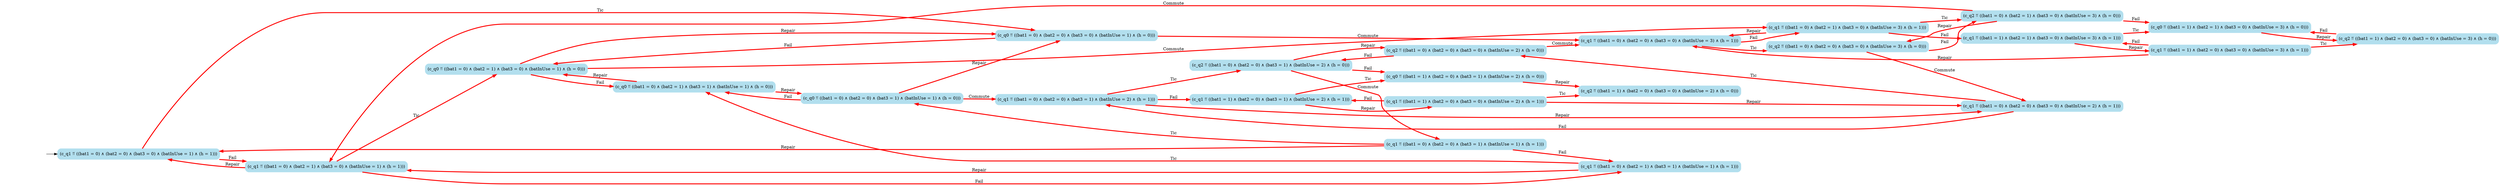 digraph G {

	rankdir = LR;

	start_c_q1_87[style=invisible];

	node[shape=box, style="rounded, filled", color=lightblue2];

	c_q0_83[label="(c_q0 ≝ ((bat1 = 0) ∧ (bat2 = 0) ∧ (bat3 = 1) ∧ (batInUse = 1) ∧ (h = 0)))"];
	c_q1_67[label="(c_q1 ≝ ((bat1 = 0) ∧ (bat2 = 0) ∧ (bat3 = 1) ∧ (batInUse = 2) ∧ (h = 1)))"];
	c_q2_89[label="(c_q2 ≝ ((bat1 = 0) ∧ (bat2 = 0) ∧ (bat3 = 1) ∧ (batInUse = 2) ∧ (h = 0)))"];
	c_q1_105[label="(c_q1 ≝ ((bat1 = 0) ∧ (bat2 = 0) ∧ (bat3 = 0) ∧ (batInUse = 3) ∧ (h = 1)))"];
	c_q1_103[label="(c_q1 ≝ ((bat1 = 1) ∧ (bat2 = 1) ∧ (bat3 = 0) ∧ (batInUse = 3) ∧ (h = 1)))"];
	c_q1_86[label="(c_q1 ≝ ((bat1 = 0) ∧ (bat2 = 0) ∧ (bat3 = 1) ∧ (batInUse = 1) ∧ (h = 1)))"];
	c_q1_71[label="(c_q1 ≝ ((bat1 = 0) ∧ (bat2 = 1) ∧ (bat3 = 0) ∧ (batInUse = 1) ∧ (h = 1)))"];
	c_q2_98[label="(c_q2 ≝ ((bat1 = 0) ∧ (bat2 = 0) ∧ (bat3 = 0) ∧ (batInUse = 3) ∧ (h = 0)))"];
	c_q0_51[label="(c_q0 ≝ ((bat1 = 0) ∧ (bat2 = 1) ∧ (bat3 = 0) ∧ (batInUse = 1) ∧ (h = 0)))"];
	c_q2_101[label="(c_q2 ≝ ((bat1 = 1) ∧ (bat2 = 0) ∧ (bat3 = 0) ∧ (batInUse = 3) ∧ (h = 0)))"];
	c_q1_104[label="(c_q1 ≝ ((bat1 = 1) ∧ (bat2 = 0) ∧ (bat3 = 0) ∧ (batInUse = 3) ∧ (h = 1)))"];
	c_q2_91[label="(c_q2 ≝ ((bat1 = 1) ∧ (bat2 = 0) ∧ (bat3 = 0) ∧ (batInUse = 2) ∧ (h = 0)))"];
	c_q1_94[label="(c_q1 ≝ ((bat1 = 1) ∧ (bat2 = 0) ∧ (bat3 = 0) ∧ (batInUse = 2) ∧ (h = 1)))"];
	c_q1_85[label="(c_q1 ≝ ((bat1 = 0) ∧ (bat2 = 1) ∧ (bat3 = 1) ∧ (batInUse = 1) ∧ (h = 1)))"];
	c_q0_63[label="(c_q0 ≝ ((bat1 = 1) ∧ (bat2 = 0) ∧ (bat3 = 1) ∧ (batInUse = 2) ∧ (h = 0)))"];
	c_q0_55[label="(c_q0 ≝ ((bat1 = 0) ∧ (bat2 = 1) ∧ (bat3 = 1) ∧ (batInUse = 1) ∧ (h = 0)))"];
	c_q1_93[label="(c_q1 ≝ ((bat1 = 1) ∧ (bat2 = 0) ∧ (bat3 = 1) ∧ (batInUse = 2) ∧ (h = 1)))"];
	c_q0_96[label="(c_q0 ≝ ((bat1 = 1) ∧ (bat2 = 1) ∧ (bat3 = 0) ∧ (batInUse = 3) ∧ (h = 0)))"];
	c_q0_52[label="(c_q0 ≝ ((bat1 = 0) ∧ (bat2 = 0) ∧ (bat3 = 0) ∧ (batInUse = 1) ∧ (h = 0)))"];
	c_q1_99[label="(c_q1 ≝ ((bat1 = 0) ∧ (bat2 = 0) ∧ (bat3 = 0) ∧ (batInUse = 2) ∧ (h = 1)))"];
	c_q2_88[label="(c_q2 ≝ ((bat1 = 0) ∧ (bat2 = 0) ∧ (bat3 = 0) ∧ (batInUse = 2) ∧ (h = 0)))"];
	c_q1_81[label="(c_q1 ≝ ((bat1 = 0) ∧ (bat2 = 1) ∧ (bat3 = 0) ∧ (batInUse = 3) ∧ (h = 1)))"];
	c_q2_72[label="(c_q2 ≝ ((bat1 = 0) ∧ (bat2 = 1) ∧ (bat3 = 0) ∧ (batInUse = 3) ∧ (h = 0)))"];
	c_q1_87[label="(c_q1 ≝ ((bat1 = 0) ∧ (bat2 = 0) ∧ (bat3 = 0) ∧ (batInUse = 1) ∧ (h = 1)))"];

	start_c_q1_87 -> c_q1_87;
	c_q1_87 -> c_q1_71[label="Fail", penwidth=3, color=red];
	c_q1_71 -> c_q1_87[label="Repair", penwidth=3, color=red];
	c_q1_71 -> c_q0_51[label="Tic", penwidth=3, color=red];
	c_q1_99 -> c_q2_88[label="Tic", penwidth=3, color=red];
	c_q0_51 -> c_q0_55[label="Fail", penwidth=3, color=red];
	c_q0_55 -> c_q0_83[label="Repair", penwidth=3, color=red];
	c_q0_55 -> c_q0_51[label="Repair", penwidth=3, color=red];
	c_q0_83 -> c_q1_67[label="Commute", penwidth=3, color=red];
	c_q0_51 -> c_q1_81[label="Commute", penwidth=3, color=red];
	c_q0_63 -> c_q2_91[label="Repair", penwidth=3, color=red];
	c_q2_98 -> c_q2_72[label="Fail", penwidth=3, color=red];
	c_q2_89 -> c_q2_88[label="Repair", penwidth=3, color=red];
	c_q2_101 -> c_q0_96[label="Fail", penwidth=3, color=red];
	c_q2_88 -> c_q1_105[label="Commute", penwidth=3, color=red];
	c_q1_87 -> c_q0_52[label="Tic", penwidth=3, color=red];
	c_q1_71 -> c_q1_85[label="Fail", penwidth=3, color=red];
	c_q0_51 -> c_q0_52[label="Repair", penwidth=3, color=red];
	c_q0_83 -> c_q0_55[label="Fail", penwidth=3, color=red];
	c_q0_83 -> c_q0_52[label="Repair", penwidth=3, color=red];
	c_q1_67 -> c_q2_89[label="Tic", penwidth=3, color=red];
	c_q1_67 -> c_q1_93[label="Fail", penwidth=3, color=red];
	c_q1_67 -> c_q1_99[label="Repair", penwidth=3, color=red];
	c_q1_81 -> c_q2_72[label="Tic", penwidth=3, color=red];
	c_q1_81 -> c_q1_103[label="Fail", penwidth=3, color=red];
	c_q1_81 -> c_q1_105[label="Repair", penwidth=3, color=red];
	c_q0_52 -> c_q0_51[label="Fail", penwidth=3, color=red];
	c_q0_52 -> c_q1_105[label="Commute", penwidth=3, color=red];
	c_q1_85 -> c_q0_55[label="Tic", penwidth=3, color=red];
	c_q1_85 -> c_q1_71[label="Repair", penwidth=3, color=red];
	c_q2_89 -> c_q0_63[label="Fail", penwidth=3, color=red];
	c_q2_89 -> c_q1_86[label="Commute", penwidth=3, color=red];
	c_q1_93 -> c_q0_63[label="Tic", penwidth=3, color=red];
	c_q1_93 -> c_q1_94[label="Repair", penwidth=3, color=red];
	c_q1_99 -> c_q1_67[label="Fail", penwidth=3, color=red];
	c_q2_72 -> c_q0_96[label="Fail", penwidth=3, color=red];
	c_q2_72 -> c_q1_71[label="Commute", penwidth=3, color=red];
	c_q2_72 -> c_q2_98[label="Repair", penwidth=3, color=red];
	c_q1_103 -> c_q0_96[label="Tic", penwidth=3, color=red];
	c_q1_103 -> c_q1_104[label="Repair", penwidth=3, color=red];
	c_q1_105 -> c_q2_98[label="Tic", penwidth=3, color=red];
	c_q1_105 -> c_q1_81[label="Fail", penwidth=3, color=red];
	c_q1_86 -> c_q0_83[label="Tic", penwidth=3, color=red];
	c_q1_86 -> c_q1_85[label="Fail", penwidth=3, color=red];
	c_q1_86 -> c_q1_87[label="Repair", penwidth=3, color=red];
	c_q2_88 -> c_q2_89[label="Fail", penwidth=3, color=red];
	c_q1_94 -> c_q2_91[label="Tic", penwidth=3, color=red];
	c_q1_94 -> c_q1_93[label="Fail", penwidth=3, color=red];
	c_q1_94 -> c_q1_99[label="Repair", penwidth=3, color=red];
	c_q0_96 -> c_q2_101[label="Repair", penwidth=3, color=red];
	c_q2_98 -> c_q1_99[label="Commute", penwidth=3, color=red];
	c_q1_104 -> c_q2_101[label="Tic", penwidth=3, color=red];
	c_q1_104 -> c_q1_103[label="Fail", penwidth=3, color=red];
	c_q1_104 -> c_q1_105[label="Repair", penwidth=3, color=red];

}